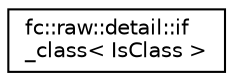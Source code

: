 digraph "Graphical Class Hierarchy"
{
  edge [fontname="Helvetica",fontsize="10",labelfontname="Helvetica",labelfontsize="10"];
  node [fontname="Helvetica",fontsize="10",shape=record];
  rankdir="LR";
  Node0 [label="fc::raw::detail::if\l_class\< IsClass \>",height=0.2,width=0.4,color="black", fillcolor="white", style="filled",URL="$structfc_1_1raw_1_1detail_1_1if__class.html"];
}
